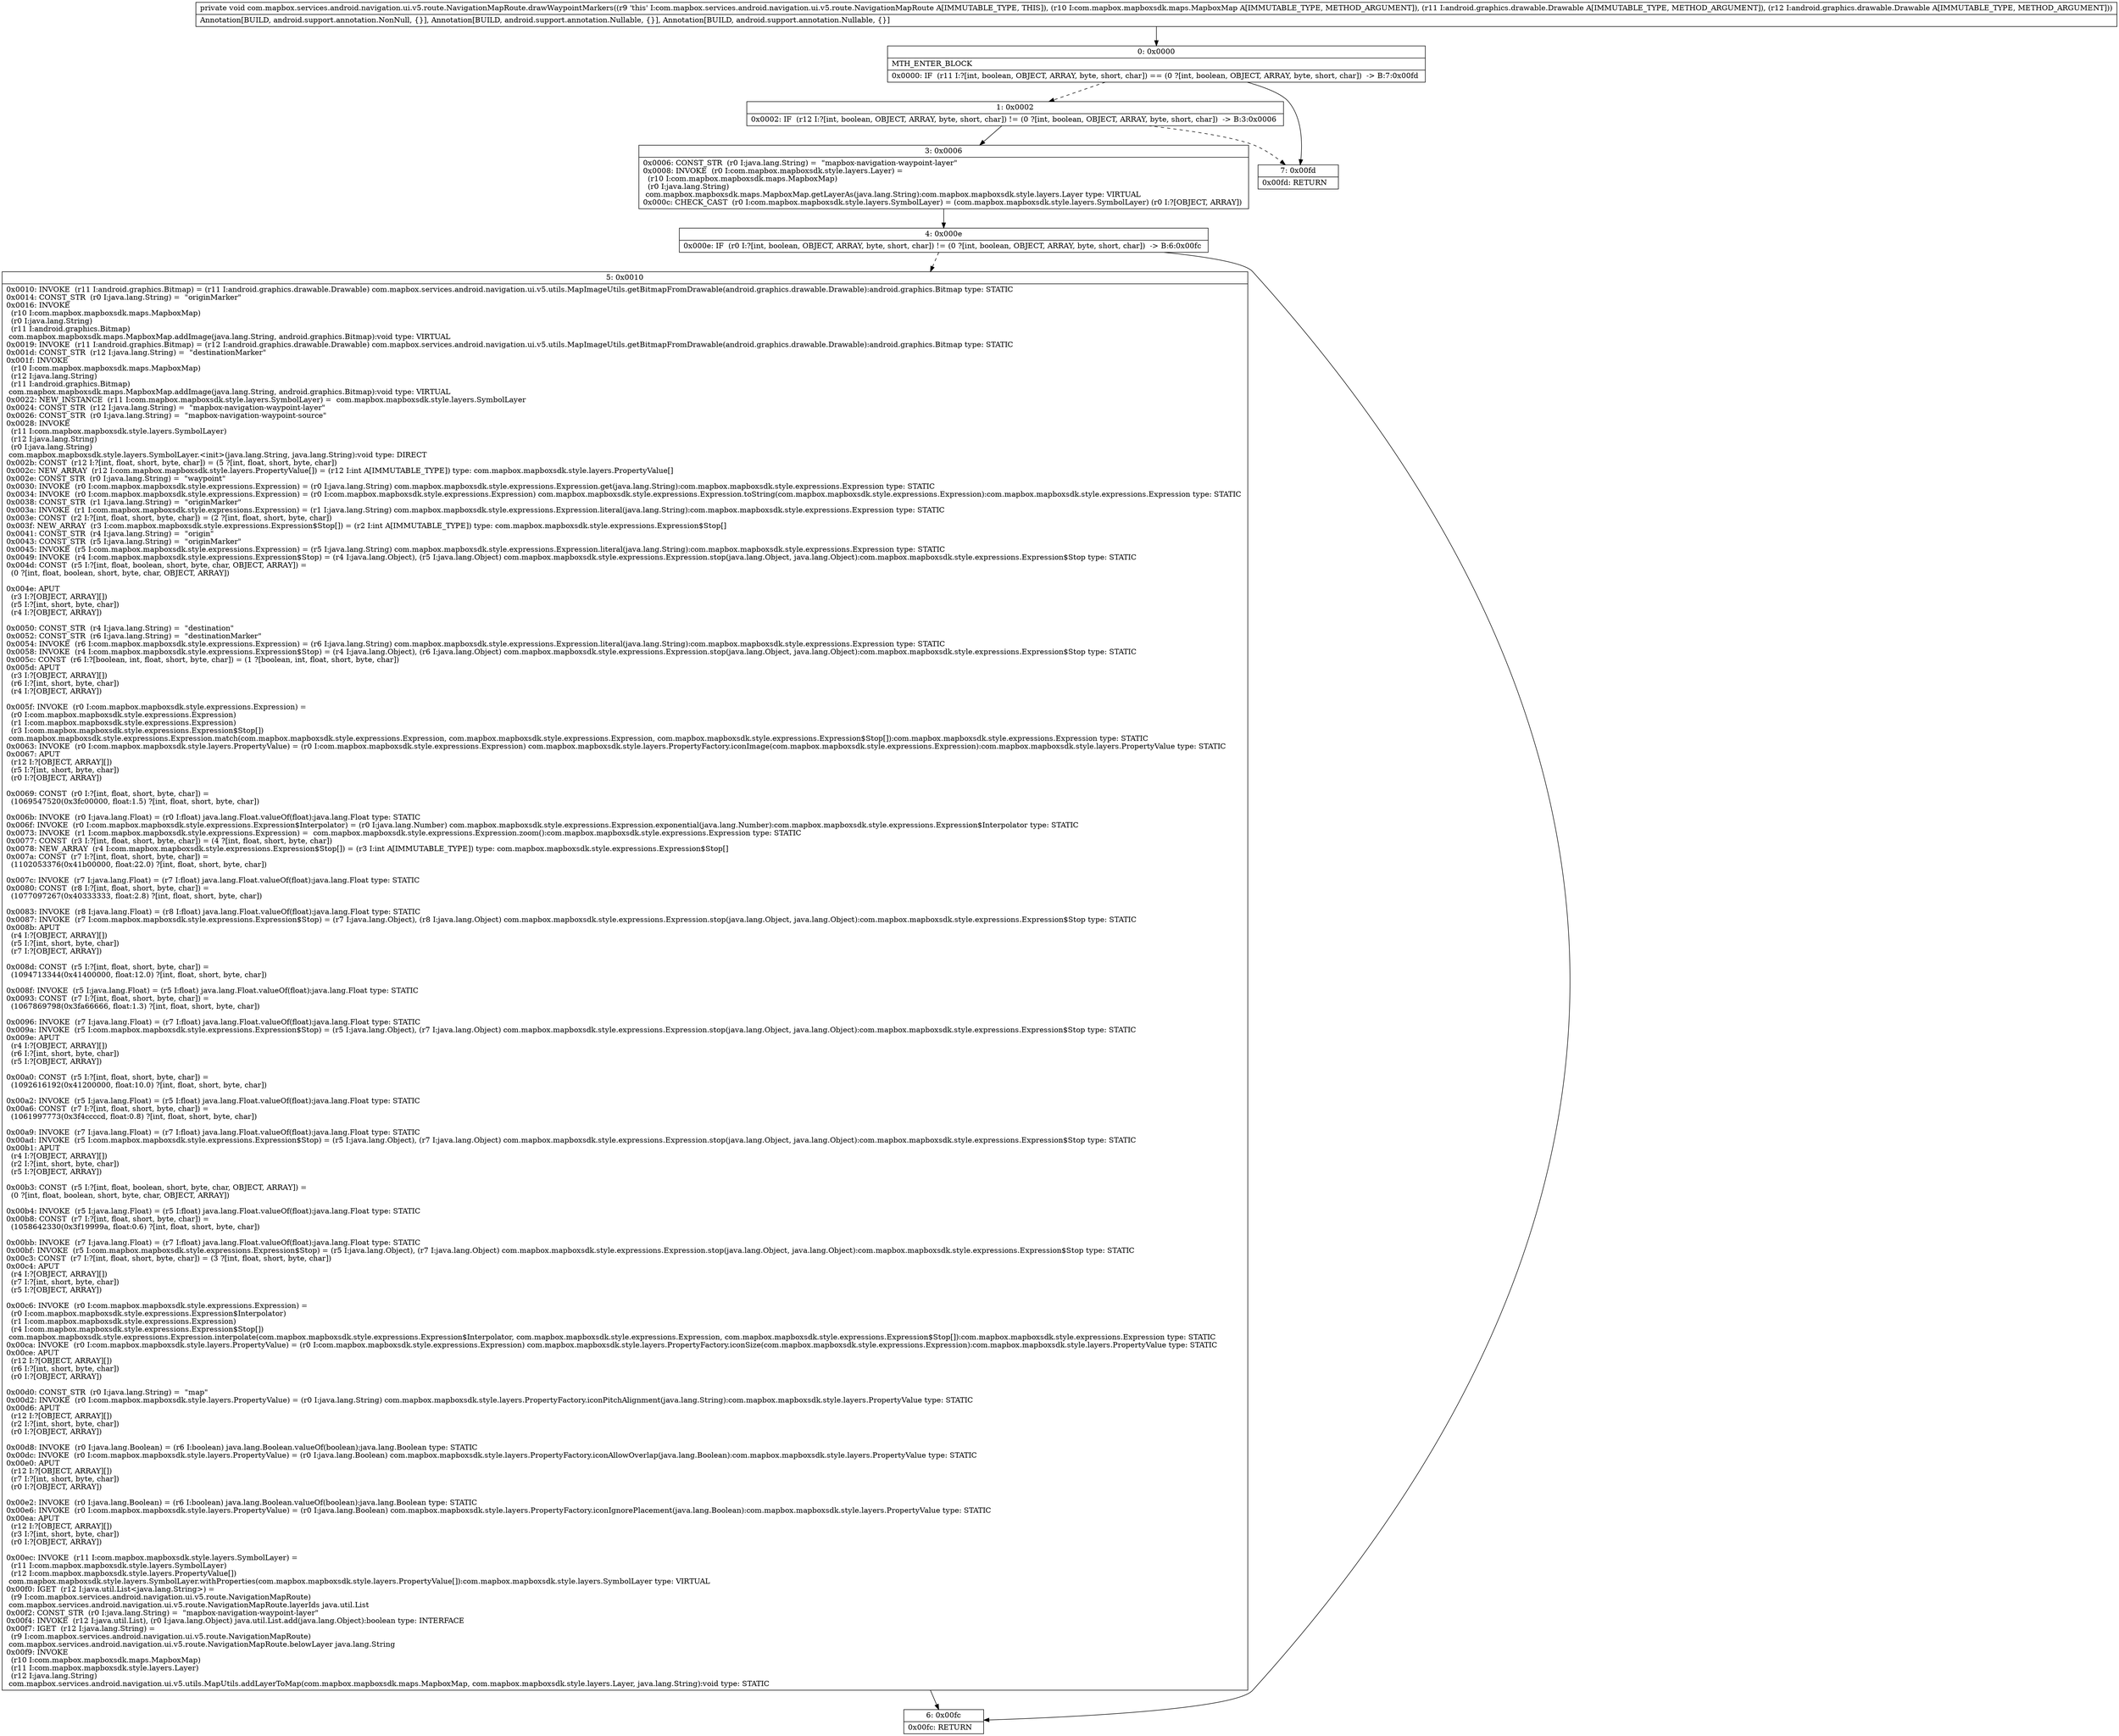 digraph "CFG forcom.mapbox.services.android.navigation.ui.v5.route.NavigationMapRoute.drawWaypointMarkers(Lcom\/mapbox\/mapboxsdk\/maps\/MapboxMap;Landroid\/graphics\/drawable\/Drawable;Landroid\/graphics\/drawable\/Drawable;)V" {
Node_0 [shape=record,label="{0\:\ 0x0000|MTH_ENTER_BLOCK\l|0x0000: IF  (r11 I:?[int, boolean, OBJECT, ARRAY, byte, short, char]) == (0 ?[int, boolean, OBJECT, ARRAY, byte, short, char])  \-\> B:7:0x00fd \l}"];
Node_1 [shape=record,label="{1\:\ 0x0002|0x0002: IF  (r12 I:?[int, boolean, OBJECT, ARRAY, byte, short, char]) != (0 ?[int, boolean, OBJECT, ARRAY, byte, short, char])  \-\> B:3:0x0006 \l}"];
Node_3 [shape=record,label="{3\:\ 0x0006|0x0006: CONST_STR  (r0 I:java.lang.String) =  \"mapbox\-navigation\-waypoint\-layer\" \l0x0008: INVOKE  (r0 I:com.mapbox.mapboxsdk.style.layers.Layer) = \l  (r10 I:com.mapbox.mapboxsdk.maps.MapboxMap)\l  (r0 I:java.lang.String)\l com.mapbox.mapboxsdk.maps.MapboxMap.getLayerAs(java.lang.String):com.mapbox.mapboxsdk.style.layers.Layer type: VIRTUAL \l0x000c: CHECK_CAST  (r0 I:com.mapbox.mapboxsdk.style.layers.SymbolLayer) = (com.mapbox.mapboxsdk.style.layers.SymbolLayer) (r0 I:?[OBJECT, ARRAY]) \l}"];
Node_4 [shape=record,label="{4\:\ 0x000e|0x000e: IF  (r0 I:?[int, boolean, OBJECT, ARRAY, byte, short, char]) != (0 ?[int, boolean, OBJECT, ARRAY, byte, short, char])  \-\> B:6:0x00fc \l}"];
Node_5 [shape=record,label="{5\:\ 0x0010|0x0010: INVOKE  (r11 I:android.graphics.Bitmap) = (r11 I:android.graphics.drawable.Drawable) com.mapbox.services.android.navigation.ui.v5.utils.MapImageUtils.getBitmapFromDrawable(android.graphics.drawable.Drawable):android.graphics.Bitmap type: STATIC \l0x0014: CONST_STR  (r0 I:java.lang.String) =  \"originMarker\" \l0x0016: INVOKE  \l  (r10 I:com.mapbox.mapboxsdk.maps.MapboxMap)\l  (r0 I:java.lang.String)\l  (r11 I:android.graphics.Bitmap)\l com.mapbox.mapboxsdk.maps.MapboxMap.addImage(java.lang.String, android.graphics.Bitmap):void type: VIRTUAL \l0x0019: INVOKE  (r11 I:android.graphics.Bitmap) = (r12 I:android.graphics.drawable.Drawable) com.mapbox.services.android.navigation.ui.v5.utils.MapImageUtils.getBitmapFromDrawable(android.graphics.drawable.Drawable):android.graphics.Bitmap type: STATIC \l0x001d: CONST_STR  (r12 I:java.lang.String) =  \"destinationMarker\" \l0x001f: INVOKE  \l  (r10 I:com.mapbox.mapboxsdk.maps.MapboxMap)\l  (r12 I:java.lang.String)\l  (r11 I:android.graphics.Bitmap)\l com.mapbox.mapboxsdk.maps.MapboxMap.addImage(java.lang.String, android.graphics.Bitmap):void type: VIRTUAL \l0x0022: NEW_INSTANCE  (r11 I:com.mapbox.mapboxsdk.style.layers.SymbolLayer) =  com.mapbox.mapboxsdk.style.layers.SymbolLayer \l0x0024: CONST_STR  (r12 I:java.lang.String) =  \"mapbox\-navigation\-waypoint\-layer\" \l0x0026: CONST_STR  (r0 I:java.lang.String) =  \"mapbox\-navigation\-waypoint\-source\" \l0x0028: INVOKE  \l  (r11 I:com.mapbox.mapboxsdk.style.layers.SymbolLayer)\l  (r12 I:java.lang.String)\l  (r0 I:java.lang.String)\l com.mapbox.mapboxsdk.style.layers.SymbolLayer.\<init\>(java.lang.String, java.lang.String):void type: DIRECT \l0x002b: CONST  (r12 I:?[int, float, short, byte, char]) = (5 ?[int, float, short, byte, char]) \l0x002c: NEW_ARRAY  (r12 I:com.mapbox.mapboxsdk.style.layers.PropertyValue[]) = (r12 I:int A[IMMUTABLE_TYPE]) type: com.mapbox.mapboxsdk.style.layers.PropertyValue[] \l0x002e: CONST_STR  (r0 I:java.lang.String) =  \"waypoint\" \l0x0030: INVOKE  (r0 I:com.mapbox.mapboxsdk.style.expressions.Expression) = (r0 I:java.lang.String) com.mapbox.mapboxsdk.style.expressions.Expression.get(java.lang.String):com.mapbox.mapboxsdk.style.expressions.Expression type: STATIC \l0x0034: INVOKE  (r0 I:com.mapbox.mapboxsdk.style.expressions.Expression) = (r0 I:com.mapbox.mapboxsdk.style.expressions.Expression) com.mapbox.mapboxsdk.style.expressions.Expression.toString(com.mapbox.mapboxsdk.style.expressions.Expression):com.mapbox.mapboxsdk.style.expressions.Expression type: STATIC \l0x0038: CONST_STR  (r1 I:java.lang.String) =  \"originMarker\" \l0x003a: INVOKE  (r1 I:com.mapbox.mapboxsdk.style.expressions.Expression) = (r1 I:java.lang.String) com.mapbox.mapboxsdk.style.expressions.Expression.literal(java.lang.String):com.mapbox.mapboxsdk.style.expressions.Expression type: STATIC \l0x003e: CONST  (r2 I:?[int, float, short, byte, char]) = (2 ?[int, float, short, byte, char]) \l0x003f: NEW_ARRAY  (r3 I:com.mapbox.mapboxsdk.style.expressions.Expression$Stop[]) = (r2 I:int A[IMMUTABLE_TYPE]) type: com.mapbox.mapboxsdk.style.expressions.Expression$Stop[] \l0x0041: CONST_STR  (r4 I:java.lang.String) =  \"origin\" \l0x0043: CONST_STR  (r5 I:java.lang.String) =  \"originMarker\" \l0x0045: INVOKE  (r5 I:com.mapbox.mapboxsdk.style.expressions.Expression) = (r5 I:java.lang.String) com.mapbox.mapboxsdk.style.expressions.Expression.literal(java.lang.String):com.mapbox.mapboxsdk.style.expressions.Expression type: STATIC \l0x0049: INVOKE  (r4 I:com.mapbox.mapboxsdk.style.expressions.Expression$Stop) = (r4 I:java.lang.Object), (r5 I:java.lang.Object) com.mapbox.mapboxsdk.style.expressions.Expression.stop(java.lang.Object, java.lang.Object):com.mapbox.mapboxsdk.style.expressions.Expression$Stop type: STATIC \l0x004d: CONST  (r5 I:?[int, float, boolean, short, byte, char, OBJECT, ARRAY]) = \l  (0 ?[int, float, boolean, short, byte, char, OBJECT, ARRAY])\l \l0x004e: APUT  \l  (r3 I:?[OBJECT, ARRAY][])\l  (r5 I:?[int, short, byte, char])\l  (r4 I:?[OBJECT, ARRAY])\l \l0x0050: CONST_STR  (r4 I:java.lang.String) =  \"destination\" \l0x0052: CONST_STR  (r6 I:java.lang.String) =  \"destinationMarker\" \l0x0054: INVOKE  (r6 I:com.mapbox.mapboxsdk.style.expressions.Expression) = (r6 I:java.lang.String) com.mapbox.mapboxsdk.style.expressions.Expression.literal(java.lang.String):com.mapbox.mapboxsdk.style.expressions.Expression type: STATIC \l0x0058: INVOKE  (r4 I:com.mapbox.mapboxsdk.style.expressions.Expression$Stop) = (r4 I:java.lang.Object), (r6 I:java.lang.Object) com.mapbox.mapboxsdk.style.expressions.Expression.stop(java.lang.Object, java.lang.Object):com.mapbox.mapboxsdk.style.expressions.Expression$Stop type: STATIC \l0x005c: CONST  (r6 I:?[boolean, int, float, short, byte, char]) = (1 ?[boolean, int, float, short, byte, char]) \l0x005d: APUT  \l  (r3 I:?[OBJECT, ARRAY][])\l  (r6 I:?[int, short, byte, char])\l  (r4 I:?[OBJECT, ARRAY])\l \l0x005f: INVOKE  (r0 I:com.mapbox.mapboxsdk.style.expressions.Expression) = \l  (r0 I:com.mapbox.mapboxsdk.style.expressions.Expression)\l  (r1 I:com.mapbox.mapboxsdk.style.expressions.Expression)\l  (r3 I:com.mapbox.mapboxsdk.style.expressions.Expression$Stop[])\l com.mapbox.mapboxsdk.style.expressions.Expression.match(com.mapbox.mapboxsdk.style.expressions.Expression, com.mapbox.mapboxsdk.style.expressions.Expression, com.mapbox.mapboxsdk.style.expressions.Expression$Stop[]):com.mapbox.mapboxsdk.style.expressions.Expression type: STATIC \l0x0063: INVOKE  (r0 I:com.mapbox.mapboxsdk.style.layers.PropertyValue) = (r0 I:com.mapbox.mapboxsdk.style.expressions.Expression) com.mapbox.mapboxsdk.style.layers.PropertyFactory.iconImage(com.mapbox.mapboxsdk.style.expressions.Expression):com.mapbox.mapboxsdk.style.layers.PropertyValue type: STATIC \l0x0067: APUT  \l  (r12 I:?[OBJECT, ARRAY][])\l  (r5 I:?[int, short, byte, char])\l  (r0 I:?[OBJECT, ARRAY])\l \l0x0069: CONST  (r0 I:?[int, float, short, byte, char]) = \l  (1069547520(0x3fc00000, float:1.5) ?[int, float, short, byte, char])\l \l0x006b: INVOKE  (r0 I:java.lang.Float) = (r0 I:float) java.lang.Float.valueOf(float):java.lang.Float type: STATIC \l0x006f: INVOKE  (r0 I:com.mapbox.mapboxsdk.style.expressions.Expression$Interpolator) = (r0 I:java.lang.Number) com.mapbox.mapboxsdk.style.expressions.Expression.exponential(java.lang.Number):com.mapbox.mapboxsdk.style.expressions.Expression$Interpolator type: STATIC \l0x0073: INVOKE  (r1 I:com.mapbox.mapboxsdk.style.expressions.Expression) =  com.mapbox.mapboxsdk.style.expressions.Expression.zoom():com.mapbox.mapboxsdk.style.expressions.Expression type: STATIC \l0x0077: CONST  (r3 I:?[int, float, short, byte, char]) = (4 ?[int, float, short, byte, char]) \l0x0078: NEW_ARRAY  (r4 I:com.mapbox.mapboxsdk.style.expressions.Expression$Stop[]) = (r3 I:int A[IMMUTABLE_TYPE]) type: com.mapbox.mapboxsdk.style.expressions.Expression$Stop[] \l0x007a: CONST  (r7 I:?[int, float, short, byte, char]) = \l  (1102053376(0x41b00000, float:22.0) ?[int, float, short, byte, char])\l \l0x007c: INVOKE  (r7 I:java.lang.Float) = (r7 I:float) java.lang.Float.valueOf(float):java.lang.Float type: STATIC \l0x0080: CONST  (r8 I:?[int, float, short, byte, char]) = \l  (1077097267(0x40333333, float:2.8) ?[int, float, short, byte, char])\l \l0x0083: INVOKE  (r8 I:java.lang.Float) = (r8 I:float) java.lang.Float.valueOf(float):java.lang.Float type: STATIC \l0x0087: INVOKE  (r7 I:com.mapbox.mapboxsdk.style.expressions.Expression$Stop) = (r7 I:java.lang.Object), (r8 I:java.lang.Object) com.mapbox.mapboxsdk.style.expressions.Expression.stop(java.lang.Object, java.lang.Object):com.mapbox.mapboxsdk.style.expressions.Expression$Stop type: STATIC \l0x008b: APUT  \l  (r4 I:?[OBJECT, ARRAY][])\l  (r5 I:?[int, short, byte, char])\l  (r7 I:?[OBJECT, ARRAY])\l \l0x008d: CONST  (r5 I:?[int, float, short, byte, char]) = \l  (1094713344(0x41400000, float:12.0) ?[int, float, short, byte, char])\l \l0x008f: INVOKE  (r5 I:java.lang.Float) = (r5 I:float) java.lang.Float.valueOf(float):java.lang.Float type: STATIC \l0x0093: CONST  (r7 I:?[int, float, short, byte, char]) = \l  (1067869798(0x3fa66666, float:1.3) ?[int, float, short, byte, char])\l \l0x0096: INVOKE  (r7 I:java.lang.Float) = (r7 I:float) java.lang.Float.valueOf(float):java.lang.Float type: STATIC \l0x009a: INVOKE  (r5 I:com.mapbox.mapboxsdk.style.expressions.Expression$Stop) = (r5 I:java.lang.Object), (r7 I:java.lang.Object) com.mapbox.mapboxsdk.style.expressions.Expression.stop(java.lang.Object, java.lang.Object):com.mapbox.mapboxsdk.style.expressions.Expression$Stop type: STATIC \l0x009e: APUT  \l  (r4 I:?[OBJECT, ARRAY][])\l  (r6 I:?[int, short, byte, char])\l  (r5 I:?[OBJECT, ARRAY])\l \l0x00a0: CONST  (r5 I:?[int, float, short, byte, char]) = \l  (1092616192(0x41200000, float:10.0) ?[int, float, short, byte, char])\l \l0x00a2: INVOKE  (r5 I:java.lang.Float) = (r5 I:float) java.lang.Float.valueOf(float):java.lang.Float type: STATIC \l0x00a6: CONST  (r7 I:?[int, float, short, byte, char]) = \l  (1061997773(0x3f4ccccd, float:0.8) ?[int, float, short, byte, char])\l \l0x00a9: INVOKE  (r7 I:java.lang.Float) = (r7 I:float) java.lang.Float.valueOf(float):java.lang.Float type: STATIC \l0x00ad: INVOKE  (r5 I:com.mapbox.mapboxsdk.style.expressions.Expression$Stop) = (r5 I:java.lang.Object), (r7 I:java.lang.Object) com.mapbox.mapboxsdk.style.expressions.Expression.stop(java.lang.Object, java.lang.Object):com.mapbox.mapboxsdk.style.expressions.Expression$Stop type: STATIC \l0x00b1: APUT  \l  (r4 I:?[OBJECT, ARRAY][])\l  (r2 I:?[int, short, byte, char])\l  (r5 I:?[OBJECT, ARRAY])\l \l0x00b3: CONST  (r5 I:?[int, float, boolean, short, byte, char, OBJECT, ARRAY]) = \l  (0 ?[int, float, boolean, short, byte, char, OBJECT, ARRAY])\l \l0x00b4: INVOKE  (r5 I:java.lang.Float) = (r5 I:float) java.lang.Float.valueOf(float):java.lang.Float type: STATIC \l0x00b8: CONST  (r7 I:?[int, float, short, byte, char]) = \l  (1058642330(0x3f19999a, float:0.6) ?[int, float, short, byte, char])\l \l0x00bb: INVOKE  (r7 I:java.lang.Float) = (r7 I:float) java.lang.Float.valueOf(float):java.lang.Float type: STATIC \l0x00bf: INVOKE  (r5 I:com.mapbox.mapboxsdk.style.expressions.Expression$Stop) = (r5 I:java.lang.Object), (r7 I:java.lang.Object) com.mapbox.mapboxsdk.style.expressions.Expression.stop(java.lang.Object, java.lang.Object):com.mapbox.mapboxsdk.style.expressions.Expression$Stop type: STATIC \l0x00c3: CONST  (r7 I:?[int, float, short, byte, char]) = (3 ?[int, float, short, byte, char]) \l0x00c4: APUT  \l  (r4 I:?[OBJECT, ARRAY][])\l  (r7 I:?[int, short, byte, char])\l  (r5 I:?[OBJECT, ARRAY])\l \l0x00c6: INVOKE  (r0 I:com.mapbox.mapboxsdk.style.expressions.Expression) = \l  (r0 I:com.mapbox.mapboxsdk.style.expressions.Expression$Interpolator)\l  (r1 I:com.mapbox.mapboxsdk.style.expressions.Expression)\l  (r4 I:com.mapbox.mapboxsdk.style.expressions.Expression$Stop[])\l com.mapbox.mapboxsdk.style.expressions.Expression.interpolate(com.mapbox.mapboxsdk.style.expressions.Expression$Interpolator, com.mapbox.mapboxsdk.style.expressions.Expression, com.mapbox.mapboxsdk.style.expressions.Expression$Stop[]):com.mapbox.mapboxsdk.style.expressions.Expression type: STATIC \l0x00ca: INVOKE  (r0 I:com.mapbox.mapboxsdk.style.layers.PropertyValue) = (r0 I:com.mapbox.mapboxsdk.style.expressions.Expression) com.mapbox.mapboxsdk.style.layers.PropertyFactory.iconSize(com.mapbox.mapboxsdk.style.expressions.Expression):com.mapbox.mapboxsdk.style.layers.PropertyValue type: STATIC \l0x00ce: APUT  \l  (r12 I:?[OBJECT, ARRAY][])\l  (r6 I:?[int, short, byte, char])\l  (r0 I:?[OBJECT, ARRAY])\l \l0x00d0: CONST_STR  (r0 I:java.lang.String) =  \"map\" \l0x00d2: INVOKE  (r0 I:com.mapbox.mapboxsdk.style.layers.PropertyValue) = (r0 I:java.lang.String) com.mapbox.mapboxsdk.style.layers.PropertyFactory.iconPitchAlignment(java.lang.String):com.mapbox.mapboxsdk.style.layers.PropertyValue type: STATIC \l0x00d6: APUT  \l  (r12 I:?[OBJECT, ARRAY][])\l  (r2 I:?[int, short, byte, char])\l  (r0 I:?[OBJECT, ARRAY])\l \l0x00d8: INVOKE  (r0 I:java.lang.Boolean) = (r6 I:boolean) java.lang.Boolean.valueOf(boolean):java.lang.Boolean type: STATIC \l0x00dc: INVOKE  (r0 I:com.mapbox.mapboxsdk.style.layers.PropertyValue) = (r0 I:java.lang.Boolean) com.mapbox.mapboxsdk.style.layers.PropertyFactory.iconAllowOverlap(java.lang.Boolean):com.mapbox.mapboxsdk.style.layers.PropertyValue type: STATIC \l0x00e0: APUT  \l  (r12 I:?[OBJECT, ARRAY][])\l  (r7 I:?[int, short, byte, char])\l  (r0 I:?[OBJECT, ARRAY])\l \l0x00e2: INVOKE  (r0 I:java.lang.Boolean) = (r6 I:boolean) java.lang.Boolean.valueOf(boolean):java.lang.Boolean type: STATIC \l0x00e6: INVOKE  (r0 I:com.mapbox.mapboxsdk.style.layers.PropertyValue) = (r0 I:java.lang.Boolean) com.mapbox.mapboxsdk.style.layers.PropertyFactory.iconIgnorePlacement(java.lang.Boolean):com.mapbox.mapboxsdk.style.layers.PropertyValue type: STATIC \l0x00ea: APUT  \l  (r12 I:?[OBJECT, ARRAY][])\l  (r3 I:?[int, short, byte, char])\l  (r0 I:?[OBJECT, ARRAY])\l \l0x00ec: INVOKE  (r11 I:com.mapbox.mapboxsdk.style.layers.SymbolLayer) = \l  (r11 I:com.mapbox.mapboxsdk.style.layers.SymbolLayer)\l  (r12 I:com.mapbox.mapboxsdk.style.layers.PropertyValue[])\l com.mapbox.mapboxsdk.style.layers.SymbolLayer.withProperties(com.mapbox.mapboxsdk.style.layers.PropertyValue[]):com.mapbox.mapboxsdk.style.layers.SymbolLayer type: VIRTUAL \l0x00f0: IGET  (r12 I:java.util.List\<java.lang.String\>) = \l  (r9 I:com.mapbox.services.android.navigation.ui.v5.route.NavigationMapRoute)\l com.mapbox.services.android.navigation.ui.v5.route.NavigationMapRoute.layerIds java.util.List \l0x00f2: CONST_STR  (r0 I:java.lang.String) =  \"mapbox\-navigation\-waypoint\-layer\" \l0x00f4: INVOKE  (r12 I:java.util.List), (r0 I:java.lang.Object) java.util.List.add(java.lang.Object):boolean type: INTERFACE \l0x00f7: IGET  (r12 I:java.lang.String) = \l  (r9 I:com.mapbox.services.android.navigation.ui.v5.route.NavigationMapRoute)\l com.mapbox.services.android.navigation.ui.v5.route.NavigationMapRoute.belowLayer java.lang.String \l0x00f9: INVOKE  \l  (r10 I:com.mapbox.mapboxsdk.maps.MapboxMap)\l  (r11 I:com.mapbox.mapboxsdk.style.layers.Layer)\l  (r12 I:java.lang.String)\l com.mapbox.services.android.navigation.ui.v5.utils.MapUtils.addLayerToMap(com.mapbox.mapboxsdk.maps.MapboxMap, com.mapbox.mapboxsdk.style.layers.Layer, java.lang.String):void type: STATIC \l}"];
Node_6 [shape=record,label="{6\:\ 0x00fc|0x00fc: RETURN   \l}"];
Node_7 [shape=record,label="{7\:\ 0x00fd|0x00fd: RETURN   \l}"];
MethodNode[shape=record,label="{private void com.mapbox.services.android.navigation.ui.v5.route.NavigationMapRoute.drawWaypointMarkers((r9 'this' I:com.mapbox.services.android.navigation.ui.v5.route.NavigationMapRoute A[IMMUTABLE_TYPE, THIS]), (r10 I:com.mapbox.mapboxsdk.maps.MapboxMap A[IMMUTABLE_TYPE, METHOD_ARGUMENT]), (r11 I:android.graphics.drawable.Drawable A[IMMUTABLE_TYPE, METHOD_ARGUMENT]), (r12 I:android.graphics.drawable.Drawable A[IMMUTABLE_TYPE, METHOD_ARGUMENT]))  | Annotation[BUILD, android.support.annotation.NonNull, \{\}], Annotation[BUILD, android.support.annotation.Nullable, \{\}], Annotation[BUILD, android.support.annotation.Nullable, \{\}]\l}"];
MethodNode -> Node_0;
Node_0 -> Node_1[style=dashed];
Node_0 -> Node_7;
Node_1 -> Node_3;
Node_1 -> Node_7[style=dashed];
Node_3 -> Node_4;
Node_4 -> Node_5[style=dashed];
Node_4 -> Node_6;
Node_5 -> Node_6;
}

